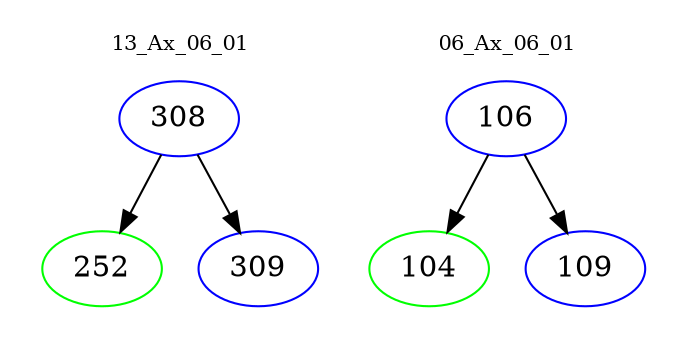 digraph{
subgraph cluster_0 {
color = white
label = "13_Ax_06_01";
fontsize=10;
T0_308 [label="308", color="blue"]
T0_308 -> T0_252 [color="black"]
T0_252 [label="252", color="green"]
T0_308 -> T0_309 [color="black"]
T0_309 [label="309", color="blue"]
}
subgraph cluster_1 {
color = white
label = "06_Ax_06_01";
fontsize=10;
T1_106 [label="106", color="blue"]
T1_106 -> T1_104 [color="black"]
T1_104 [label="104", color="green"]
T1_106 -> T1_109 [color="black"]
T1_109 [label="109", color="blue"]
}
}
